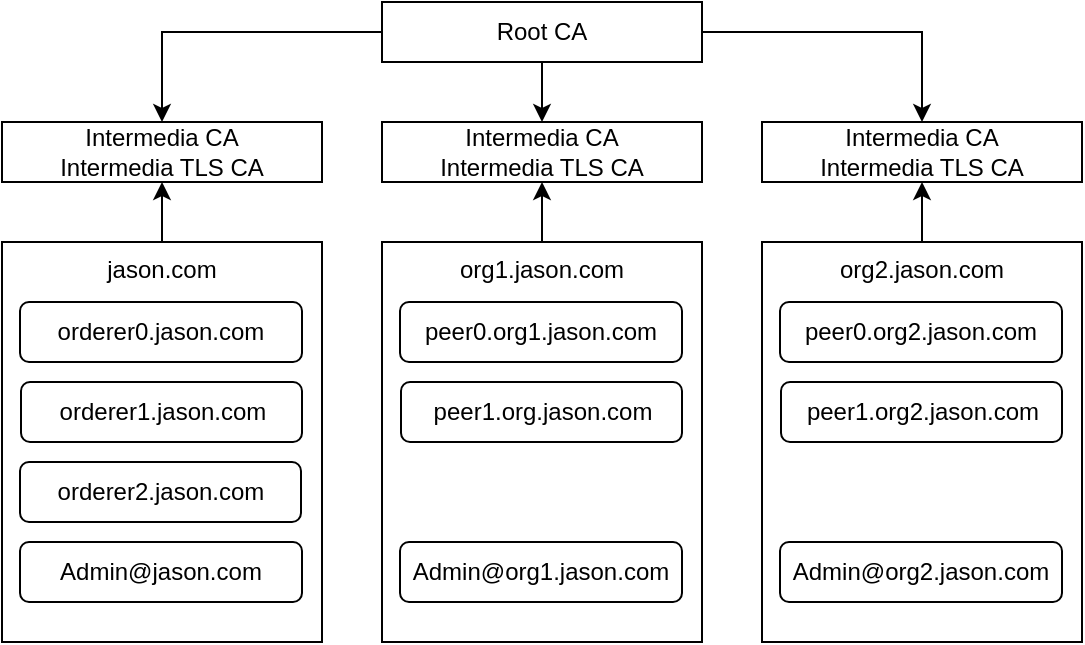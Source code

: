 <mxfile version="14.5.1" type="device"><diagram id="Mys4Hif7ZlvmAPHBtRwu" name="第 1 页"><mxGraphModel dx="786" dy="572" grid="1" gridSize="10" guides="1" tooltips="1" connect="1" arrows="1" fold="1" page="1" pageScale="1" pageWidth="827" pageHeight="1169" math="0" shadow="0"><root><mxCell id="0"/><mxCell id="1" parent="0"/><mxCell id="EquW_dPT0xS_z78xZRR6-29" style="edgeStyle=orthogonalEdgeStyle;rounded=0;orthogonalLoop=1;jettySize=auto;html=1;entryX=0.5;entryY=0;entryDx=0;entryDy=0;" parent="1" source="EquW_dPT0xS_z78xZRR6-1" target="EquW_dPT0xS_z78xZRR6-3" edge="1"><mxGeometry relative="1" as="geometry"/></mxCell><mxCell id="EquW_dPT0xS_z78xZRR6-31" style="edgeStyle=orthogonalEdgeStyle;rounded=0;orthogonalLoop=1;jettySize=auto;html=1;entryX=0.5;entryY=0;entryDx=0;entryDy=0;" parent="1" source="EquW_dPT0xS_z78xZRR6-1" target="EquW_dPT0xS_z78xZRR6-4" edge="1"><mxGeometry relative="1" as="geometry"/></mxCell><mxCell id="EquW_dPT0xS_z78xZRR6-32" style="edgeStyle=orthogonalEdgeStyle;rounded=0;orthogonalLoop=1;jettySize=auto;html=1;entryX=0.5;entryY=0;entryDx=0;entryDy=0;" parent="1" source="EquW_dPT0xS_z78xZRR6-1" target="EquW_dPT0xS_z78xZRR6-2" edge="1"><mxGeometry relative="1" as="geometry"/></mxCell><mxCell id="EquW_dPT0xS_z78xZRR6-1" value="Root CA" style="rounded=0;whiteSpace=wrap;html=1;" parent="1" vertex="1"><mxGeometry x="330" y="70" width="160" height="30" as="geometry"/></mxCell><mxCell id="EquW_dPT0xS_z78xZRR6-2" value="Intermedia CA&lt;br&gt;Intermedia TLS CA" style="rounded=0;whiteSpace=wrap;html=1;" parent="1" vertex="1"><mxGeometry x="140" y="130" width="160" height="30" as="geometry"/></mxCell><mxCell id="EquW_dPT0xS_z78xZRR6-3" value="Intermedia CA&lt;br&gt;Intermedia TLS CA" style="rounded=0;whiteSpace=wrap;html=1;" parent="1" vertex="1"><mxGeometry x="330" y="130" width="160" height="30" as="geometry"/></mxCell><mxCell id="EquW_dPT0xS_z78xZRR6-4" value="Intermedia CA&lt;br&gt;Intermedia TLS CA" style="rounded=0;whiteSpace=wrap;html=1;" parent="1" vertex="1"><mxGeometry x="520" y="130" width="160" height="30" as="geometry"/></mxCell><mxCell id="EquW_dPT0xS_z78xZRR6-34" style="edgeStyle=orthogonalEdgeStyle;rounded=0;orthogonalLoop=1;jettySize=auto;html=1;entryX=0.5;entryY=1;entryDx=0;entryDy=0;" parent="1" source="EquW_dPT0xS_z78xZRR6-15" target="EquW_dPT0xS_z78xZRR6-3" edge="1"><mxGeometry relative="1" as="geometry"/></mxCell><mxCell id="EquW_dPT0xS_z78xZRR6-15" value="org1.jason.com" style="rounded=0;whiteSpace=wrap;html=1;verticalAlign=top;" parent="1" vertex="1"><mxGeometry x="330" y="190" width="160" height="200" as="geometry"/></mxCell><mxCell id="EquW_dPT0xS_z78xZRR6-16" value="peer0.org1.jason.com" style="rounded=1;whiteSpace=wrap;html=1;" parent="1" vertex="1"><mxGeometry x="339" y="220" width="141" height="30" as="geometry"/></mxCell><mxCell id="EquW_dPT0xS_z78xZRR6-17" value="peer1.org.jason.com" style="rounded=1;whiteSpace=wrap;html=1;" parent="1" vertex="1"><mxGeometry x="339.5" y="260" width="140.5" height="30" as="geometry"/></mxCell><mxCell id="EquW_dPT0xS_z78xZRR6-19" value="Admin@org1.jason.com" style="rounded=1;whiteSpace=wrap;html=1;" parent="1" vertex="1"><mxGeometry x="339" y="340" width="141" height="30" as="geometry"/></mxCell><mxCell id="EquW_dPT0xS_z78xZRR6-35" style="edgeStyle=orthogonalEdgeStyle;rounded=0;orthogonalLoop=1;jettySize=auto;html=1;entryX=0.5;entryY=1;entryDx=0;entryDy=0;" parent="1" source="EquW_dPT0xS_z78xZRR6-20" target="EquW_dPT0xS_z78xZRR6-4" edge="1"><mxGeometry relative="1" as="geometry"/></mxCell><mxCell id="EquW_dPT0xS_z78xZRR6-20" value="org2.jason.com" style="rounded=0;whiteSpace=wrap;html=1;verticalAlign=top;" parent="1" vertex="1"><mxGeometry x="520" y="190" width="160" height="200" as="geometry"/></mxCell><mxCell id="EquW_dPT0xS_z78xZRR6-21" value="peer0.org2.jason.com" style="rounded=1;whiteSpace=wrap;html=1;" parent="1" vertex="1"><mxGeometry x="529" y="220" width="141" height="30" as="geometry"/></mxCell><mxCell id="EquW_dPT0xS_z78xZRR6-22" value="peer1.org2.jason.com" style="rounded=1;whiteSpace=wrap;html=1;" parent="1" vertex="1"><mxGeometry x="529.5" y="260" width="140.5" height="30" as="geometry"/></mxCell><mxCell id="EquW_dPT0xS_z78xZRR6-23" value="Admin@org2.jason.com" style="rounded=1;whiteSpace=wrap;html=1;" parent="1" vertex="1"><mxGeometry x="529" y="340" width="141" height="30" as="geometry"/></mxCell><mxCell id="EquW_dPT0xS_z78xZRR6-33" style="edgeStyle=orthogonalEdgeStyle;rounded=0;orthogonalLoop=1;jettySize=auto;html=1;entryX=0.5;entryY=1;entryDx=0;entryDy=0;" parent="1" source="EquW_dPT0xS_z78xZRR6-24" target="EquW_dPT0xS_z78xZRR6-2" edge="1"><mxGeometry relative="1" as="geometry"/></mxCell><mxCell id="EquW_dPT0xS_z78xZRR6-24" value="jason.com" style="rounded=0;whiteSpace=wrap;html=1;verticalAlign=top;" parent="1" vertex="1"><mxGeometry x="140" y="190" width="160" height="200" as="geometry"/></mxCell><mxCell id="EquW_dPT0xS_z78xZRR6-25" value="orderer0.jason.com" style="rounded=1;whiteSpace=wrap;html=1;" parent="1" vertex="1"><mxGeometry x="149" y="220" width="141" height="30" as="geometry"/></mxCell><mxCell id="EquW_dPT0xS_z78xZRR6-26" value="orderer1.jason.com" style="rounded=1;whiteSpace=wrap;html=1;" parent="1" vertex="1"><mxGeometry x="149.5" y="260" width="140.5" height="30" as="geometry"/></mxCell><mxCell id="EquW_dPT0xS_z78xZRR6-27" value="Admin@jason.com" style="rounded=1;whiteSpace=wrap;html=1;" parent="1" vertex="1"><mxGeometry x="149" y="340" width="141" height="30" as="geometry"/></mxCell><mxCell id="EquW_dPT0xS_z78xZRR6-28" value="orderer2.jason.com" style="rounded=1;whiteSpace=wrap;html=1;" parent="1" vertex="1"><mxGeometry x="149" y="300" width="140.5" height="30" as="geometry"/></mxCell></root></mxGraphModel></diagram></mxfile>